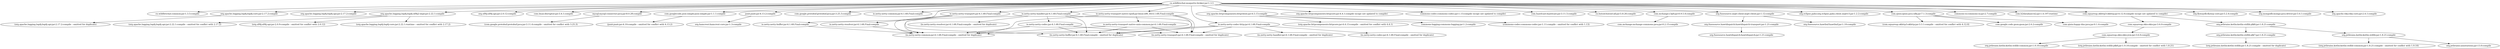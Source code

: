 digraph broker {
	"cn.wildfirechat:moquette-broker:jar:1.3.5" -> "cn.wildfirechat:common:jar:1.3.5:compile" ; 
	"cn.wildfirechat:moquette-broker:jar:1.3.5" -> "org.apache.logging.log4j:log4j-core:jar:2.17.2:compile" ; 
	"cn.wildfirechat:moquette-broker:jar:1.3.5" -> "org.apache.logging.log4j:log4j-api:jar:2.17.2:compile" ; 
	"cn.wildfirechat:moquette-broker:jar:1.3.5" -> "org.apache.logging.log4j:log4j-slf4j2-impl:jar:2.22.1:compile" ; 
	"cn.wildfirechat:moquette-broker:jar:1.3.5" -> "org.slf4j:slf4j-api:jar:2.0.12:compile" ; 
	"cn.wildfirechat:moquette-broker:jar:1.3.5" -> "com.lmax:disruptor:jar:3.4.1:compile" ; 
	"cn.wildfirechat:moquette-broker:jar:1.3.5" -> "mysql:mysql-connector-java:jar:8.0.28:compile" ; 
	"cn.wildfirechat:moquette-broker:jar:1.3.5" -> "com.googlecode.json-simple:json-simple:jar:1.1.1:compile" ; 
	"cn.wildfirechat:moquette-broker:jar:1.3.5" -> "junit:junit:jar:4.13.2:compile" ; 
	"cn.wildfirechat:moquette-broker:jar:1.3.5" -> "com.google.protobuf:protobuf-java:jar:3.25.3:compile" ; 
	"cn.wildfirechat:moquette-broker:jar:1.3.5" -> "io.netty:netty-common:jar:4.1.68.Final:compile" ; 
	"cn.wildfirechat:moquette-broker:jar:1.3.5" -> "io.netty:netty-buffer:jar:4.1.68.Final:compile" ; 
	"cn.wildfirechat:moquette-broker:jar:1.3.5" -> "io.netty:netty-transport:jar:4.1.68.Final:compile" ; 
	"cn.wildfirechat:moquette-broker:jar:1.3.5" -> "io.netty:netty-handler:jar:4.1.68.Final:compile" ; 
	"cn.wildfirechat:moquette-broker:jar:1.3.5" -> "org.apache.httpcomponents:httpclient:jar:4.5.13:compile" ; 
	"cn.wildfirechat:moquette-broker:jar:1.3.5" -> "org.apache.httpcomponents:httpcore:jar:4.4.1:compile (scope not updated to compile)" ; 
	"cn.wildfirechat:moquette-broker:jar:1.3.5" -> "io.netty:netty-codec-http:jar:4.1.68.Final:compile" ; 
	"cn.wildfirechat:moquette-broker:jar:1.3.5" -> "io.netty:netty-transport-native-epoll:jar:linux-x86_64:4.1.68.Final:compile" ; 
	"cn.wildfirechat:moquette-broker:jar:1.3.5" -> "commons-codec:commons-codec:jar:1.13:compile (scope not updated to compile)" ; 
	"cn.wildfirechat:moquette-broker:jar:1.3.5" -> "com.hazelcast:hazelcast:jar:3.11.5:compile" ; 
	"cn.wildfirechat:moquette-broker:jar:1.3.5" -> "cn.hutool:hutool-all:jar:5.8.26:compile" ; 
	"cn.wildfirechat:moquette-broker:jar:1.3.5" -> "com.mchange:c3p0:jar:0.9.5.4:compile" ; 
	"cn.wildfirechat:moquette-broker:jar:1.3.5" -> "org.fusesource.mqtt-client:mqtt-client:jar:1.12:compile" ; 
	"cn.wildfirechat:moquette-broker:jar:1.3.5" -> "org.eclipse.paho:org.eclipse.paho.client.mqttv3:jar:1.2.2:compile" ; 
	"cn.wildfirechat:moquette-broker:jar:1.3.5" -> "com.qiniu:qiniu-java-sdk:jar:7.1.3:compile" ; 
	"cn.wildfirechat:moquette-broker:jar:1.3.5" -> "commons-io:commons-io:jar:2.7:compile" ; 
	"cn.wildfirechat:moquette-broker:jar:1.3.5" -> "com.h2database:h2:jar:1.4.197:runtime" ; 
	"cn.wildfirechat:moquette-broker:jar:1.3.5" -> "com.squareup.okhttp3:okhttp:jar:4.12.0:compile (scope not updated to compile)" ; 
	"cn.wildfirechat:moquette-broker:jar:1.3.5" -> "org.flywaydb:flyway-core:jar:5.2.4:compile" ; 
	"cn.wildfirechat:moquette-broker:jar:1.3.5" -> "org.mongodb:mongo-java-driver:jar:3.4.1:compile" ; 
	"cn.wildfirechat:moquette-broker:jar:1.3.5" -> "org.apache.tika:tika-core:jar:2.4.1:compile" ; 
	"org.apache.logging.log4j:log4j-core:jar:2.17.2:compile" -> "(org.apache.logging.log4j:log4j-api:jar:2.17.2:compile - omitted for duplicate)" ; 
	"org.apache.logging.log4j:log4j-slf4j2-impl:jar:2.22.1:compile" -> "(org.apache.logging.log4j:log4j-api:jar:2.22.1:compile - omitted for conflict with 2.17.2)" ; 
	"org.apache.logging.log4j:log4j-slf4j2-impl:jar:2.22.1:compile" -> "(org.slf4j:slf4j-api:jar:2.0.9:compile - omitted for conflict with 2.0.12)" ; 
	"org.apache.logging.log4j:log4j-slf4j2-impl:jar:2.22.1:compile" -> "(org.apache.logging.log4j:log4j-core:jar:2.22.1:runtime - omitted for conflict with 2.17.2)" ; 
	"mysql:mysql-connector-java:jar:8.0.28:compile" -> "(com.google.protobuf:protobuf-java:jar:3.11.4:compile - omitted for conflict with 3.25.3)" ; 
	"com.googlecode.json-simple:json-simple:jar:1.1.1:compile" -> "(junit:junit:jar:4.10:compile - omitted for conflict with 4.13.2)" ; 
	"junit:junit:jar:4.13.2:compile" -> "org.hamcrest:hamcrest-core:jar:1.3:compile" ; 
	"io.netty:netty-buffer:jar:4.1.68.Final:compile" -> "(io.netty:netty-common:jar:4.1.68.Final:compile - omitted for duplicate)" ; 
	"io.netty:netty-transport:jar:4.1.68.Final:compile" -> "(io.netty:netty-common:jar:4.1.68.Final:compile - omitted for duplicate)" ; 
	"io.netty:netty-transport:jar:4.1.68.Final:compile" -> "(io.netty:netty-buffer:jar:4.1.68.Final:compile - omitted for duplicate)" ; 
	"io.netty:netty-transport:jar:4.1.68.Final:compile" -> "io.netty:netty-resolver:jar:4.1.68.Final:compile" ; 
	"io.netty:netty-resolver:jar:4.1.68.Final:compile" -> "(io.netty:netty-common:jar:4.1.68.Final:compile - omitted for duplicate)" ; 
	"io.netty:netty-handler:jar:4.1.68.Final:compile" -> "(io.netty:netty-common:jar:4.1.68.Final:compile - omitted for duplicate)" ; 
	"io.netty:netty-handler:jar:4.1.68.Final:compile" -> "(io.netty:netty-resolver:jar:4.1.68.Final:compile - omitted for duplicate)" ; 
	"io.netty:netty-handler:jar:4.1.68.Final:compile" -> "(io.netty:netty-buffer:jar:4.1.68.Final:compile - omitted for duplicate)" ; 
	"io.netty:netty-handler:jar:4.1.68.Final:compile" -> "(io.netty:netty-transport:jar:4.1.68.Final:compile - omitted for duplicate)" ; 
	"io.netty:netty-handler:jar:4.1.68.Final:compile" -> "io.netty:netty-codec:jar:4.1.68.Final:compile" ; 
	"io.netty:netty-codec:jar:4.1.68.Final:compile" -> "(io.netty:netty-common:jar:4.1.68.Final:compile - omitted for duplicate)" ; 
	"io.netty:netty-codec:jar:4.1.68.Final:compile" -> "(io.netty:netty-buffer:jar:4.1.68.Final:compile - omitted for duplicate)" ; 
	"io.netty:netty-codec:jar:4.1.68.Final:compile" -> "(io.netty:netty-transport:jar:4.1.68.Final:compile - omitted for duplicate)" ; 
	"org.apache.httpcomponents:httpclient:jar:4.5.13:compile" -> "(org.apache.httpcomponents:httpcore:jar:4.4.13:compile - omitted for conflict with 4.4.1)" ; 
	"org.apache.httpcomponents:httpclient:jar:4.5.13:compile" -> "commons-logging:commons-logging:jar:1.2:compile" ; 
	"org.apache.httpcomponents:httpclient:jar:4.5.13:compile" -> "(commons-codec:commons-codec:jar:1.11:compile - omitted for conflict with 1.13)" ; 
	"io.netty:netty-codec-http:jar:4.1.68.Final:compile" -> "(io.netty:netty-common:jar:4.1.68.Final:compile - omitted for duplicate)" ; 
	"io.netty:netty-codec-http:jar:4.1.68.Final:compile" -> "(io.netty:netty-buffer:jar:4.1.68.Final:compile - omitted for duplicate)" ; 
	"io.netty:netty-codec-http:jar:4.1.68.Final:compile" -> "(io.netty:netty-transport:jar:4.1.68.Final:compile - omitted for duplicate)" ; 
	"io.netty:netty-codec-http:jar:4.1.68.Final:compile" -> "(io.netty:netty-codec:jar:4.1.68.Final:compile - omitted for duplicate)" ; 
	"io.netty:netty-codec-http:jar:4.1.68.Final:compile" -> "(io.netty:netty-handler:jar:4.1.68.Final:compile - omitted for duplicate)" ; 
	"io.netty:netty-transport-native-epoll:jar:linux-x86_64:4.1.68.Final:compile" -> "(io.netty:netty-common:jar:4.1.68.Final:compile - omitted for duplicate)" ; 
	"io.netty:netty-transport-native-epoll:jar:linux-x86_64:4.1.68.Final:compile" -> "(io.netty:netty-buffer:jar:4.1.68.Final:compile - omitted for duplicate)" ; 
	"io.netty:netty-transport-native-epoll:jar:linux-x86_64:4.1.68.Final:compile" -> "(io.netty:netty-transport:jar:4.1.68.Final:compile - omitted for duplicate)" ; 
	"io.netty:netty-transport-native-epoll:jar:linux-x86_64:4.1.68.Final:compile" -> "io.netty:netty-transport-native-unix-common:jar:4.1.68.Final:compile" ; 
	"io.netty:netty-transport-native-unix-common:jar:4.1.68.Final:compile" -> "(io.netty:netty-common:jar:4.1.68.Final:compile - omitted for duplicate)" ; 
	"io.netty:netty-transport-native-unix-common:jar:4.1.68.Final:compile" -> "(io.netty:netty-buffer:jar:4.1.68.Final:compile - omitted for duplicate)" ; 
	"io.netty:netty-transport-native-unix-common:jar:4.1.68.Final:compile" -> "(io.netty:netty-transport:jar:4.1.68.Final:compile - omitted for duplicate)" ; 
	"com.mchange:c3p0:jar:0.9.5.4:compile" -> "com.mchange:mchange-commons-java:jar:0.2.15:compile" ; 
	"org.fusesource.mqtt-client:mqtt-client:jar:1.12:compile" -> "org.fusesource.hawtdispatch:hawtdispatch-transport:jar:1.21:compile" ; 
	"org.fusesource.mqtt-client:mqtt-client:jar:1.12:compile" -> "org.fusesource.hawtbuf:hawtbuf:jar:1.10:compile" ; 
	"org.fusesource.hawtdispatch:hawtdispatch-transport:jar:1.21:compile" -> "org.fusesource.hawtdispatch:hawtdispatch:jar:1.21:compile" ; 
	"com.qiniu:qiniu-java-sdk:jar:7.1.3:compile" -> "(com.squareup.okhttp3:okhttp:jar:3.3.1:compile - omitted for conflict with 4.12.0)" ; 
	"com.qiniu:qiniu-java-sdk:jar:7.1.3:compile" -> "com.google.code.gson:gson:jar:2.6.2:compile" ; 
	"com.qiniu:qiniu-java-sdk:jar:7.1.3:compile" -> "com.qiniu:happy-dns-java:jar:0.1.4:compile" ; 
	"com.squareup.okhttp3:okhttp:jar:4.12.0:compile (scope not updated to compile)" -> "com.squareup.okio:okio:jar:3.6.0:compile" ; 
	"com.squareup.okhttp3:okhttp:jar:4.12.0:compile (scope not updated to compile)" -> "org.jetbrains.kotlin:kotlin-stdlib-jdk8:jar:1.8.21:compile" ; 
	"com.squareup.okio:okio:jar:3.6.0:compile" -> "com.squareup.okio:okio-jvm:jar:3.6.0:compile" ; 
	"com.squareup.okio:okio-jvm:jar:3.6.0:compile" -> "(org.jetbrains.kotlin:kotlin-stdlib-jdk8:jar:1.9.10:compile - omitted for conflict with 1.8.21)" ; 
	"com.squareup.okio:okio-jvm:jar:3.6.0:compile" -> "org.jetbrains.kotlin:kotlin-stdlib-common:jar:1.9.10:compile" ; 
	"org.jetbrains.kotlin:kotlin-stdlib-jdk8:jar:1.8.21:compile" -> "org.jetbrains.kotlin:kotlin-stdlib:jar:1.8.21:compile" ; 
	"org.jetbrains.kotlin:kotlin-stdlib-jdk8:jar:1.8.21:compile" -> "org.jetbrains.kotlin:kotlin-stdlib-jdk7:jar:1.8.21:compile" ; 
	"org.jetbrains.kotlin:kotlin-stdlib:jar:1.8.21:compile" -> "(org.jetbrains.kotlin:kotlin-stdlib-common:jar:1.8.21:compile - omitted for conflict with 1.9.10)" ; 
	"org.jetbrains.kotlin:kotlin-stdlib:jar:1.8.21:compile" -> "org.jetbrains:annotations:jar:13.0:compile" ; 
	"org.jetbrains.kotlin:kotlin-stdlib-jdk7:jar:1.8.21:compile" -> "(org.jetbrains.kotlin:kotlin-stdlib:jar:1.8.21:compile - omitted for duplicate)" ; 
}
digraph common {
	"cn.wildfirechat:common:jar:1.3.5" -> "io.netty:netty-common:jar:4.1.68.Final:compile" ; 
	"cn.wildfirechat:common:jar:1.3.5" -> "com.google.protobuf:protobuf-java:jar:2.5.0:compile" ; 
	"cn.wildfirechat:common:jar:1.3.5" -> "com.google.code.gson:gson:jar:2.8.9:compile" ; 
	"cn.wildfirechat:common:jar:1.3.5" -> "com.googlecode.json-simple:json-simple:jar:1.1.1:compile" ; 
	"com.googlecode.json-simple:json-simple:jar:1.1.1:compile" -> "junit:junit:jar:4.10:compile" ; 
	"junit:junit:jar:4.10:compile" -> "org.hamcrest:hamcrest-core:jar:1.1:compile" ; 
}
digraph sdk {
	"cn.wildfirechat:sdk:jar:1.3.5" -> "com.google.code.gson:gson:jar:2.8.9:compile" ; 
	"cn.wildfirechat:sdk:jar:1.3.5" -> "commons-io:commons-io:jar:2.7:compile" ; 
	"cn.wildfirechat:sdk:jar:1.3.5" -> "com.googlecode.json-simple:json-simple:jar:1.1.1:compile" ; 
	"cn.wildfirechat:sdk:jar:1.3.5" -> "org.slf4j:slf4j-api:jar:1.7.5:compile" ; 
	"cn.wildfirechat:sdk:jar:1.3.5" -> "org.slf4j:slf4j-log4j12:jar:1.7.5:compile" ; 
	"cn.wildfirechat:sdk:jar:1.3.5" -> "commons-httpclient:commons-httpclient:jar:3.1:compile" ; 
	"cn.wildfirechat:sdk:jar:1.3.5" -> "uk.org.lidalia:slf4j-test:jar:1.0.0-jdk6:test" ; 
	"cn.wildfirechat:sdk:jar:1.3.5" -> "org.mockito:mockito-all:jar:1.9.5:test" ; 
	"cn.wildfirechat:sdk:jar:1.3.5" -> "org.apache.httpcomponents:httpclient:jar:4.5.13:compile" ; 
	"cn.wildfirechat:sdk:jar:1.3.5" -> "commons-codec:commons-codec:jar:1.13:compile" ; 
	"cn.wildfirechat:sdk:jar:1.3.5" -> "cn.wildfirechat:common:jar:1.3.5:compile" ; 
	"com.googlecode.json-simple:json-simple:jar:1.1.1:compile" -> "junit:junit:jar:4.10:compile" ; 
	"junit:junit:jar:4.10:compile" -> "org.hamcrest:hamcrest-core:jar:1.1:compile" ; 
	"org.slf4j:slf4j-log4j12:jar:1.7.5:compile" -> "(org.slf4j:slf4j-api:jar:1.7.5:compile - omitted for duplicate)" ; 
	"org.slf4j:slf4j-log4j12:jar:1.7.5:compile" -> "log4j:log4j:jar:1.2.17:compile" ; 
	"commons-httpclient:commons-httpclient:jar:3.1:compile" -> "commons-logging:commons-logging:jar:1.0.4:compile" ; 
	"commons-httpclient:commons-httpclient:jar:3.1:compile" -> "(commons-codec:commons-codec:jar:1.2:compile - omitted for conflict with 1.13)" ; 
	"uk.org.lidalia:slf4j-test:jar:1.0.0-jdk6:test" -> "(org.slf4j:slf4j-api:jar:1.7.5:test - omitted for duplicate)" ; 
	"uk.org.lidalia:slf4j-test:jar:1.0.0-jdk6:test" -> "uk.org.lidalia:lidalia-lang:jar:1.0.0-jdk6:test" ; 
	"uk.org.lidalia:slf4j-test:jar:1.0.0-jdk6:test" -> "com.google.guava:guava:jar:14.0.1:test" ; 
	"uk.org.lidalia:slf4j-test:jar:1.0.0-jdk6:test" -> "uk.org.lidalia:lidalia-slf4j-ext:jar:1.0.0-jdk6:test" ; 
	"uk.org.lidalia:slf4j-test:jar:1.0.0-jdk6:test" -> "joda-time:joda-time:jar:2.2:test" ; 
	"uk.org.lidalia:lidalia-lang:jar:1.0.0-jdk6:test" -> "(com.google.guava:guava:jar:14.0.1:test - omitted for duplicate)" ; 
	"uk.org.lidalia:lidalia-lang:jar:1.0.0-jdk6:test" -> "org.apache.commons:commons-lang3:jar:3.1:test" ; 
	"uk.org.lidalia:lidalia-lang:jar:1.0.0-jdk6:test" -> "(org.slf4j:slf4j-api:jar:1.7.5:test - omitted for duplicate)" ; 
	"uk.org.lidalia:lidalia-slf4j-ext:jar:1.0.0-jdk6:test" -> "(org.slf4j:slf4j-api:jar:1.7.5:test - omitted for duplicate)" ; 
	"uk.org.lidalia:lidalia-slf4j-ext:jar:1.0.0-jdk6:test" -> "(com.google.guava:guava:jar:14.0.1:test - omitted for duplicate)" ; 
	"org.apache.httpcomponents:httpclient:jar:4.5.13:compile" -> "org.apache.httpcomponents:httpcore:jar:4.4.13:compile" ; 
	"org.apache.httpcomponents:httpclient:jar:4.5.13:compile" -> "(commons-logging:commons-logging:jar:1.2:compile - omitted for conflict with 1.0.4)" ; 
	"org.apache.httpcomponents:httpclient:jar:4.5.13:compile" -> "(commons-codec:commons-codec:jar:1.11:compile - omitted for conflict with 1.13)" ; 
}
